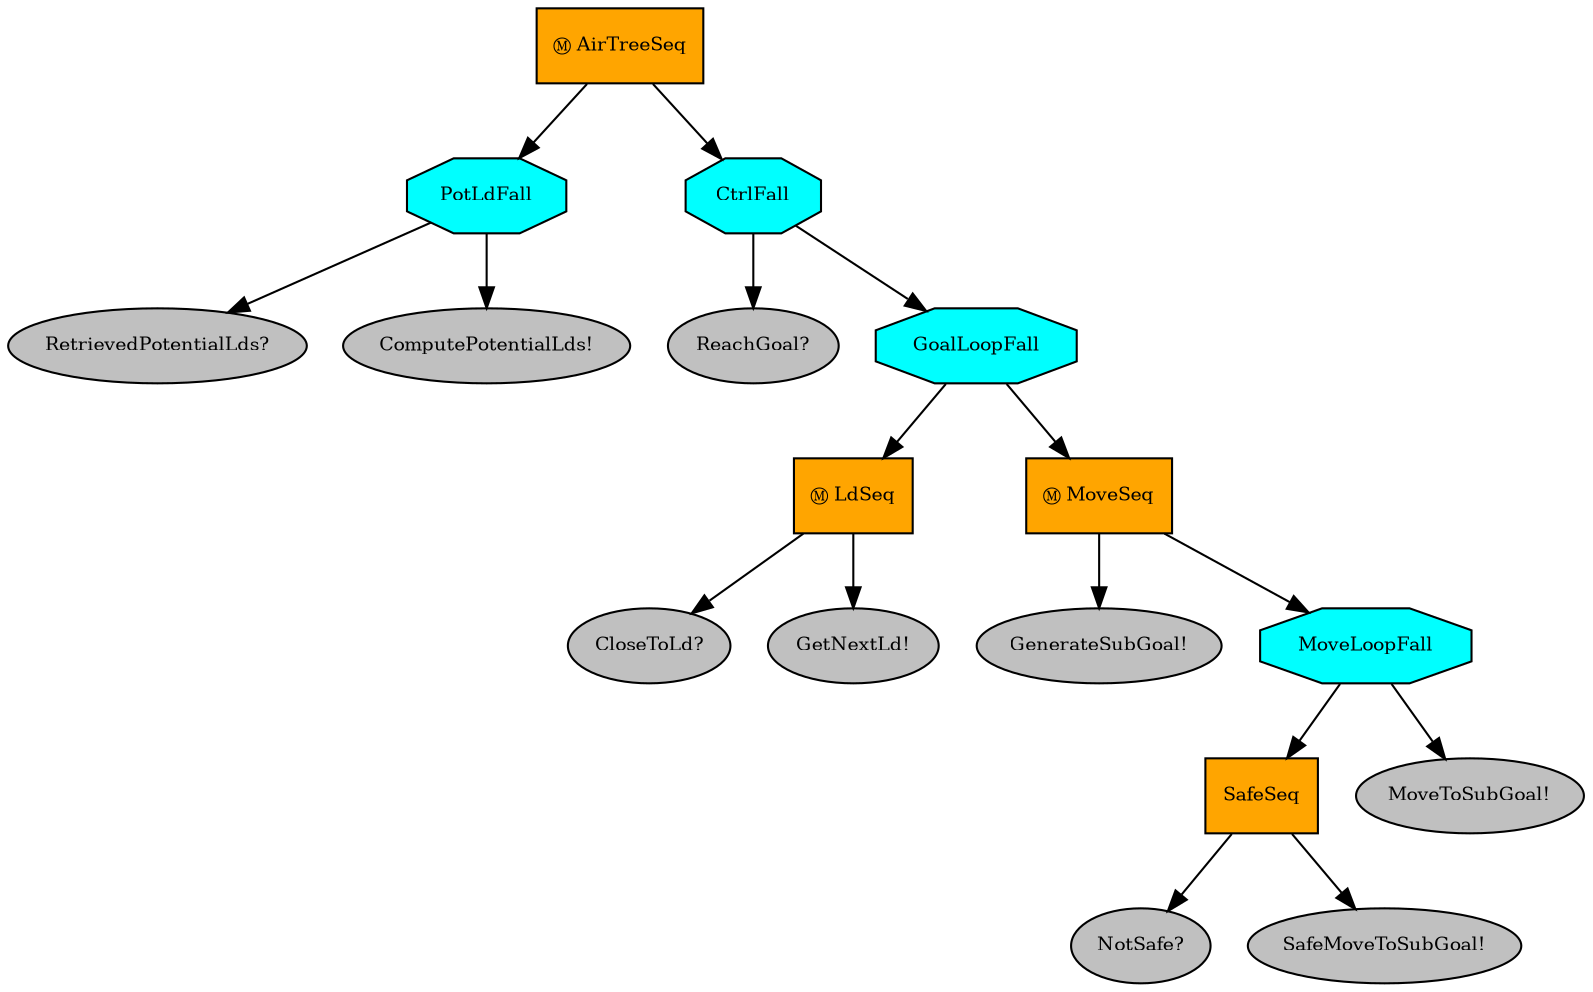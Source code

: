 digraph pastafarianism {
ordering=out;
graph [fontname="times-roman"];
node [fontname="times-roman"];
edge [fontname="times-roman"];
AirTreeSeq [fillcolor=orange, fontcolor=black, fontsize=9, label="Ⓜ AirTreeSeq", shape=box, style=filled];
PotLdFall [fillcolor=cyan, fontcolor=black, fontsize=9, label=PotLdFall, shape=octagon, style=filled];
AirTreeSeq -> PotLdFall;
"RetrievedPotentialLds?" [fillcolor=gray, fontcolor=black, fontsize=9, label="RetrievedPotentialLds?", shape=ellipse, style=filled];
PotLdFall -> "RetrievedPotentialLds?";
"ComputePotentialLds!" [fillcolor=gray, fontcolor=black, fontsize=9, label="ComputePotentialLds!", shape=ellipse, style=filled];
PotLdFall -> "ComputePotentialLds!";
CtrlFall [fillcolor=cyan, fontcolor=black, fontsize=9, label=CtrlFall, shape=octagon, style=filled];
AirTreeSeq -> CtrlFall;
"ReachGoal?" [fillcolor=gray, fontcolor=black, fontsize=9, label="ReachGoal?", shape=ellipse, style=filled];
CtrlFall -> "ReachGoal?";
GoalLoopFall [fillcolor=cyan, fontcolor=black, fontsize=9, label=GoalLoopFall, shape=octagon, style=filled];
CtrlFall -> GoalLoopFall;
LdSeq [fillcolor=orange, fontcolor=black, fontsize=9, label="Ⓜ LdSeq", shape=box, style=filled];
GoalLoopFall -> LdSeq;
"CloseToLd?" [fillcolor=gray, fontcolor=black, fontsize=9, label="CloseToLd?", shape=ellipse, style=filled];
LdSeq -> "CloseToLd?";
"GetNextLd!" [fillcolor=gray, fontcolor=black, fontsize=9, label="GetNextLd!", shape=ellipse, style=filled];
LdSeq -> "GetNextLd!";
MoveSeq [fillcolor=orange, fontcolor=black, fontsize=9, label="Ⓜ MoveSeq", shape=box, style=filled];
GoalLoopFall -> MoveSeq;
"GenerateSubGoal!" [fillcolor=gray, fontcolor=black, fontsize=9, label="GenerateSubGoal!", shape=ellipse, style=filled];
MoveSeq -> "GenerateSubGoal!";
MoveLoopFall [fillcolor=cyan, fontcolor=black, fontsize=9, label=MoveLoopFall, shape=octagon, style=filled];
MoveSeq -> MoveLoopFall;
SafeSeq [fillcolor=orange, fontcolor=black, fontsize=9, label=SafeSeq, shape=box, style=filled];
MoveLoopFall -> SafeSeq;
"NotSafe?" [fillcolor=gray, fontcolor=black, fontsize=9, label="NotSafe?", shape=ellipse, style=filled];
SafeSeq -> "NotSafe?";
"SafeMoveToSubGoal!" [fillcolor=gray, fontcolor=black, fontsize=9, label="SafeMoveToSubGoal!", shape=ellipse, style=filled];
SafeSeq -> "SafeMoveToSubGoal!";
"MoveToSubGoal!" [fillcolor=gray, fontcolor=black, fontsize=9, label="MoveToSubGoal!", shape=ellipse, style=filled];
MoveLoopFall -> "MoveToSubGoal!";
}
